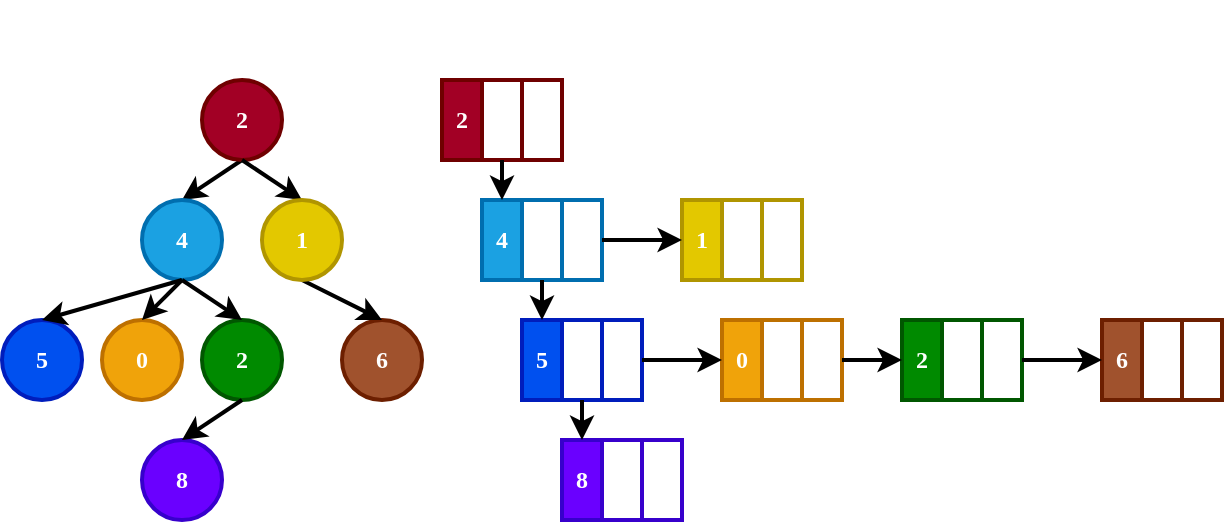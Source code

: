 <mxfile version="22.0.3" type="device">
  <diagram name="第 1 页" id="m0Fjah_jcmccOi_mhcMv">
    <mxGraphModel dx="697" dy="401" grid="1" gridSize="10" guides="1" tooltips="1" connect="1" arrows="1" fold="1" page="1" pageScale="1" pageWidth="10000" pageHeight="10000" math="0" shadow="0">
      <root>
        <mxCell id="0" />
        <mxCell id="1" parent="0" />
        <mxCell id="MaD9hL2jKA9bnfQbx7Aa-2" style="rounded=0;orthogonalLoop=1;jettySize=auto;html=1;exitX=0.5;exitY=1;exitDx=0;exitDy=0;entryX=0.5;entryY=0;entryDx=0;entryDy=0;strokeWidth=2;fontFamily=Comic Sans MS;fontStyle=1;fontColor=#FFFFFF;" edge="1" parent="1" source="MaD9hL2jKA9bnfQbx7Aa-1" target="MaD9hL2jKA9bnfQbx7Aa-3">
          <mxGeometry relative="1" as="geometry">
            <mxPoint x="520" y="340" as="targetPoint" />
          </mxGeometry>
        </mxCell>
        <mxCell id="MaD9hL2jKA9bnfQbx7Aa-1" value="2" style="ellipse;whiteSpace=wrap;html=1;strokeWidth=2;fillColor=#a20025;fontColor=#FFFFFF;strokeColor=#6F0000;fontFamily=Comic Sans MS;fontStyle=1" vertex="1" parent="1">
          <mxGeometry x="560" y="280" width="40" height="40" as="geometry" />
        </mxCell>
        <mxCell id="MaD9hL2jKA9bnfQbx7Aa-3" value="4" style="ellipse;whiteSpace=wrap;html=1;strokeWidth=2;fillColor=#1ba1e2;fontColor=#FFFFFF;strokeColor=#006EAF;fontFamily=Comic Sans MS;fontStyle=1" vertex="1" parent="1">
          <mxGeometry x="530" y="340" width="40" height="40" as="geometry" />
        </mxCell>
        <mxCell id="MaD9hL2jKA9bnfQbx7Aa-5" value="5" style="ellipse;whiteSpace=wrap;html=1;strokeWidth=2;fillColor=#0050ef;fontColor=#FFFFFF;strokeColor=#001DBC;fontFamily=Comic Sans MS;fontStyle=1" vertex="1" parent="1">
          <mxGeometry x="460" y="400" width="40" height="40" as="geometry" />
        </mxCell>
        <mxCell id="MaD9hL2jKA9bnfQbx7Aa-6" value="0" style="ellipse;whiteSpace=wrap;html=1;strokeWidth=2;fillColor=#f0a30a;fontColor=#FFFFFF;strokeColor=#BD7000;fontFamily=Comic Sans MS;fontStyle=1" vertex="1" parent="1">
          <mxGeometry x="510" y="400" width="40" height="40" as="geometry" />
        </mxCell>
        <mxCell id="MaD9hL2jKA9bnfQbx7Aa-7" value="2" style="ellipse;whiteSpace=wrap;html=1;strokeWidth=2;fillColor=#008a00;fontColor=#FFFFFF;strokeColor=#005700;fontFamily=Comic Sans MS;fontStyle=1" vertex="1" parent="1">
          <mxGeometry x="560" y="400" width="40" height="40" as="geometry" />
        </mxCell>
        <mxCell id="MaD9hL2jKA9bnfQbx7Aa-9" value="8" style="ellipse;whiteSpace=wrap;html=1;strokeWidth=2;fillColor=#6a00ff;fontColor=#FFFFFF;strokeColor=#3700CC;fontFamily=Comic Sans MS;fontStyle=1" vertex="1" parent="1">
          <mxGeometry x="530" y="460" width="40" height="40" as="geometry" />
        </mxCell>
        <mxCell id="MaD9hL2jKA9bnfQbx7Aa-10" value="6" style="ellipse;whiteSpace=wrap;html=1;strokeWidth=2;fillColor=#a0522d;fontColor=#FFFFFF;strokeColor=#6D1F00;fontFamily=Comic Sans MS;fontStyle=1" vertex="1" parent="1">
          <mxGeometry x="630" y="400" width="40" height="40" as="geometry" />
        </mxCell>
        <mxCell id="MaD9hL2jKA9bnfQbx7Aa-11" style="rounded=0;orthogonalLoop=1;jettySize=auto;html=1;exitX=0.5;exitY=1;exitDx=0;exitDy=0;entryX=0.5;entryY=0;entryDx=0;entryDy=0;strokeWidth=2;fontFamily=Comic Sans MS;fontStyle=1;fontColor=#FFFFFF;" edge="1" parent="1" source="MaD9hL2jKA9bnfQbx7Aa-1" target="MaD9hL2jKA9bnfQbx7Aa-12">
          <mxGeometry relative="1" as="geometry">
            <mxPoint x="640" y="330" as="targetPoint" />
            <mxPoint x="660" y="320" as="sourcePoint" />
          </mxGeometry>
        </mxCell>
        <mxCell id="MaD9hL2jKA9bnfQbx7Aa-16" style="rounded=0;orthogonalLoop=1;jettySize=auto;html=1;exitX=0.5;exitY=1;exitDx=0;exitDy=0;entryX=0.5;entryY=0;entryDx=0;entryDy=0;strokeWidth=2;fontFamily=Comic Sans MS;fontStyle=1;fontColor=#FFFFFF;" edge="1" parent="1" source="MaD9hL2jKA9bnfQbx7Aa-12" target="MaD9hL2jKA9bnfQbx7Aa-10">
          <mxGeometry relative="1" as="geometry" />
        </mxCell>
        <mxCell id="MaD9hL2jKA9bnfQbx7Aa-12" value="1" style="ellipse;whiteSpace=wrap;html=1;strokeWidth=2;fillColor=#e3c800;fontColor=#FFFFFF;strokeColor=#B09500;fontFamily=Comic Sans MS;fontStyle=1" vertex="1" parent="1">
          <mxGeometry x="590" y="340" width="40" height="40" as="geometry" />
        </mxCell>
        <mxCell id="MaD9hL2jKA9bnfQbx7Aa-13" style="rounded=0;orthogonalLoop=1;jettySize=auto;html=1;exitX=0.5;exitY=1;exitDx=0;exitDy=0;entryX=0.5;entryY=0;entryDx=0;entryDy=0;strokeWidth=2;fontFamily=Comic Sans MS;fontStyle=1;fontColor=#FFFFFF;" edge="1" parent="1" source="MaD9hL2jKA9bnfQbx7Aa-3" target="MaD9hL2jKA9bnfQbx7Aa-5">
          <mxGeometry relative="1" as="geometry">
            <mxPoint x="630" y="370" as="targetPoint" />
            <mxPoint x="590" y="330" as="sourcePoint" />
          </mxGeometry>
        </mxCell>
        <mxCell id="MaD9hL2jKA9bnfQbx7Aa-14" style="rounded=0;orthogonalLoop=1;jettySize=auto;html=1;exitX=0.5;exitY=1;exitDx=0;exitDy=0;entryX=0.5;entryY=0;entryDx=0;entryDy=0;strokeWidth=2;fontFamily=Comic Sans MS;fontStyle=1;fontColor=#FFFFFF;" edge="1" parent="1" source="MaD9hL2jKA9bnfQbx7Aa-3" target="MaD9hL2jKA9bnfQbx7Aa-6">
          <mxGeometry relative="1" as="geometry">
            <mxPoint x="640" y="380" as="targetPoint" />
            <mxPoint x="600" y="340" as="sourcePoint" />
          </mxGeometry>
        </mxCell>
        <mxCell id="MaD9hL2jKA9bnfQbx7Aa-15" style="rounded=0;orthogonalLoop=1;jettySize=auto;html=1;entryX=0.5;entryY=0;entryDx=0;entryDy=0;exitX=0.5;exitY=1;exitDx=0;exitDy=0;strokeWidth=2;fontFamily=Comic Sans MS;fontStyle=1;fontColor=#FFFFFF;" edge="1" parent="1" source="MaD9hL2jKA9bnfQbx7Aa-3" target="MaD9hL2jKA9bnfQbx7Aa-7">
          <mxGeometry relative="1" as="geometry">
            <mxPoint x="650" y="390" as="targetPoint" />
            <mxPoint x="540" y="400" as="sourcePoint" />
          </mxGeometry>
        </mxCell>
        <mxCell id="MaD9hL2jKA9bnfQbx7Aa-17" style="rounded=0;orthogonalLoop=1;jettySize=auto;html=1;entryX=0.5;entryY=0;entryDx=0;entryDy=0;exitX=0.5;exitY=1;exitDx=0;exitDy=0;strokeWidth=2;fontFamily=Comic Sans MS;fontStyle=1;fontColor=#FFFFFF;" edge="1" parent="1" source="MaD9hL2jKA9bnfQbx7Aa-7" target="MaD9hL2jKA9bnfQbx7Aa-9">
          <mxGeometry relative="1" as="geometry">
            <mxPoint x="600" y="450" as="targetPoint" />
            <mxPoint x="560" y="410" as="sourcePoint" />
          </mxGeometry>
        </mxCell>
        <mxCell id="MaD9hL2jKA9bnfQbx7Aa-18" value="&lt;span&gt;孩子兄弟表示法&lt;/span&gt;" style="text;html=1;align=center;verticalAlign=middle;resizable=0;points=[];autosize=1;strokeColor=none;fillColor=none;fontFamily=Comic Sans MS;strokeWidth=2;fontStyle=1;fontColor=#FFFFFF;" vertex="1" parent="1">
          <mxGeometry x="560" y="240" width="110" height="30" as="geometry" />
        </mxCell>
        <mxCell id="MaD9hL2jKA9bnfQbx7Aa-26" value="" style="group;fontFamily=Comic Sans MS;fontStyle=1;fontColor=#FFFFFF;strokeWidth=2;" vertex="1" connectable="0" parent="1">
          <mxGeometry x="680" y="280" width="60" height="40" as="geometry" />
        </mxCell>
        <mxCell id="MaD9hL2jKA9bnfQbx7Aa-20" value="2" style="whiteSpace=wrap;html=1;strokeWidth=2;fillColor=#a20025;fontColor=#FFFFFF;strokeColor=#6F0000;fontFamily=Comic Sans MS;fontStyle=1" vertex="1" parent="MaD9hL2jKA9bnfQbx7Aa-26">
          <mxGeometry width="20" height="40" as="geometry" />
        </mxCell>
        <mxCell id="MaD9hL2jKA9bnfQbx7Aa-21" value="fc" style="whiteSpace=wrap;html=1;strokeWidth=2;fillColor=none;fontColor=#FFFFFF;strokeColor=#6F0000;fontFamily=Comic Sans MS;fontStyle=1" vertex="1" parent="MaD9hL2jKA9bnfQbx7Aa-26">
          <mxGeometry x="20" width="20" height="40" as="geometry" />
        </mxCell>
        <mxCell id="MaD9hL2jKA9bnfQbx7Aa-22" value="b" style="whiteSpace=wrap;html=1;strokeWidth=2;fillColor=none;fontColor=#FFFFFF;strokeColor=#6F0000;fontFamily=Comic Sans MS;fontStyle=1" vertex="1" parent="MaD9hL2jKA9bnfQbx7Aa-26">
          <mxGeometry x="40" width="20" height="40" as="geometry" />
        </mxCell>
        <mxCell id="MaD9hL2jKA9bnfQbx7Aa-27" value="" style="group;fillColor=none;fontColor=#FFFFFF;strokeColor=#006EAF;fontFamily=Comic Sans MS;fontStyle=1;strokeWidth=2;" vertex="1" connectable="0" parent="1">
          <mxGeometry x="700" y="340" width="60" height="40" as="geometry" />
        </mxCell>
        <mxCell id="MaD9hL2jKA9bnfQbx7Aa-23" value="4" style="whiteSpace=wrap;html=1;strokeWidth=2;fillColor=#1ba1e2;fontColor=#FFFFFF;strokeColor=#006EAF;fontFamily=Comic Sans MS;fontStyle=1" vertex="1" parent="MaD9hL2jKA9bnfQbx7Aa-27">
          <mxGeometry width="20" height="40" as="geometry" />
        </mxCell>
        <mxCell id="MaD9hL2jKA9bnfQbx7Aa-24" value="fc" style="whiteSpace=wrap;html=1;strokeWidth=2;fillColor=default;fontColor=#FFFFFF;strokeColor=#006EAF;fontFamily=Comic Sans MS;fontStyle=1" vertex="1" parent="MaD9hL2jKA9bnfQbx7Aa-27">
          <mxGeometry x="20" width="20" height="40" as="geometry" />
        </mxCell>
        <mxCell id="MaD9hL2jKA9bnfQbx7Aa-25" value="b" style="whiteSpace=wrap;html=1;strokeWidth=2;fillColor=none;fontColor=#FFFFFF;strokeColor=#006EAF;fontFamily=Comic Sans MS;fontStyle=1" vertex="1" parent="MaD9hL2jKA9bnfQbx7Aa-27">
          <mxGeometry x="40" width="20" height="40" as="geometry" />
        </mxCell>
        <mxCell id="MaD9hL2jKA9bnfQbx7Aa-32" value="" style="group;fillColor=none;fontColor=#FFFFFF;strokeColor=#001DBC;fontFamily=Comic Sans MS;fontStyle=1;strokeWidth=2;" vertex="1" connectable="0" parent="1">
          <mxGeometry x="720" y="400" width="60" height="40" as="geometry" />
        </mxCell>
        <mxCell id="MaD9hL2jKA9bnfQbx7Aa-33" value="5" style="whiteSpace=wrap;html=1;strokeWidth=2;fillColor=#0050ef;fontColor=#FFFFFF;strokeColor=#001DBC;fontFamily=Comic Sans MS;fontStyle=1" vertex="1" parent="MaD9hL2jKA9bnfQbx7Aa-32">
          <mxGeometry width="20" height="40" as="geometry" />
        </mxCell>
        <mxCell id="MaD9hL2jKA9bnfQbx7Aa-34" value="fc" style="whiteSpace=wrap;html=1;strokeWidth=2;fillColor=default;fontColor=#FFFFFF;strokeColor=#001DBC;fontFamily=Comic Sans MS;fontStyle=1" vertex="1" parent="MaD9hL2jKA9bnfQbx7Aa-32">
          <mxGeometry x="20" width="20" height="40" as="geometry" />
        </mxCell>
        <mxCell id="MaD9hL2jKA9bnfQbx7Aa-35" value="b" style="whiteSpace=wrap;html=1;strokeWidth=2;fillColor=none;fontColor=#FFFFFF;strokeColor=#001DBC;fontFamily=Comic Sans MS;fontStyle=1" vertex="1" parent="MaD9hL2jKA9bnfQbx7Aa-32">
          <mxGeometry x="40" width="20" height="40" as="geometry" />
        </mxCell>
        <mxCell id="MaD9hL2jKA9bnfQbx7Aa-36" value="" style="group;fillColor=#f0a30a;fontColor=#FFFFFF;strokeColor=#BD7000;fontFamily=Comic Sans MS;fontStyle=1;strokeWidth=2;" vertex="1" connectable="0" parent="1">
          <mxGeometry x="820" y="400" width="60" height="40" as="geometry" />
        </mxCell>
        <mxCell id="MaD9hL2jKA9bnfQbx7Aa-37" value="0" style="whiteSpace=wrap;html=1;strokeWidth=2;fillColor=#f0a30a;fontColor=#FFFFFF;strokeColor=#BD7000;fontFamily=Comic Sans MS;fontStyle=1" vertex="1" parent="MaD9hL2jKA9bnfQbx7Aa-36">
          <mxGeometry width="20" height="40" as="geometry" />
        </mxCell>
        <mxCell id="MaD9hL2jKA9bnfQbx7Aa-38" value="fc" style="whiteSpace=wrap;html=1;strokeWidth=2;fillColor=default;fontColor=#FFFFFF;strokeColor=#BD7000;fontFamily=Comic Sans MS;fontStyle=1" vertex="1" parent="MaD9hL2jKA9bnfQbx7Aa-36">
          <mxGeometry x="20" width="20" height="40" as="geometry" />
        </mxCell>
        <mxCell id="MaD9hL2jKA9bnfQbx7Aa-39" value="b" style="whiteSpace=wrap;html=1;strokeWidth=2;fillColor=default;fontColor=#FFFFFF;strokeColor=#BD7000;fontFamily=Comic Sans MS;fontStyle=1" vertex="1" parent="MaD9hL2jKA9bnfQbx7Aa-36">
          <mxGeometry x="40" width="20" height="40" as="geometry" />
        </mxCell>
        <mxCell id="MaD9hL2jKA9bnfQbx7Aa-44" value="" style="group;fillColor=#008a00;fontColor=#FFFFFF;strokeColor=#005700;fontFamily=Comic Sans MS;fontStyle=1;strokeWidth=2;" vertex="1" connectable="0" parent="1">
          <mxGeometry x="910" y="400" width="60" height="40" as="geometry" />
        </mxCell>
        <mxCell id="MaD9hL2jKA9bnfQbx7Aa-45" value="2" style="whiteSpace=wrap;html=1;strokeWidth=2;fillColor=#008a00;fontColor=#FFFFFF;strokeColor=#005700;fontFamily=Comic Sans MS;fontStyle=1" vertex="1" parent="MaD9hL2jKA9bnfQbx7Aa-44">
          <mxGeometry width="20" height="40" as="geometry" />
        </mxCell>
        <mxCell id="MaD9hL2jKA9bnfQbx7Aa-46" value="fc" style="whiteSpace=wrap;html=1;strokeWidth=2;fillColor=default;fontColor=#FFFFFF;strokeColor=#005700;fontFamily=Comic Sans MS;fontStyle=1" vertex="1" parent="MaD9hL2jKA9bnfQbx7Aa-44">
          <mxGeometry x="20" width="20" height="40" as="geometry" />
        </mxCell>
        <mxCell id="MaD9hL2jKA9bnfQbx7Aa-47" value="b" style="whiteSpace=wrap;html=1;strokeWidth=2;fillColor=default;fontColor=#FFFFFF;strokeColor=#005700;fontFamily=Comic Sans MS;fontStyle=1" vertex="1" parent="MaD9hL2jKA9bnfQbx7Aa-44">
          <mxGeometry x="40" width="20" height="40" as="geometry" />
        </mxCell>
        <mxCell id="MaD9hL2jKA9bnfQbx7Aa-48" value="" style="group;fillColor=#6a00ff;fontColor=#FFFFFF;strokeColor=#3700CC;fontFamily=Comic Sans MS;fontStyle=1;strokeWidth=2;" vertex="1" connectable="0" parent="1">
          <mxGeometry x="740" y="460" width="60" height="40" as="geometry" />
        </mxCell>
        <mxCell id="MaD9hL2jKA9bnfQbx7Aa-49" value="8" style="whiteSpace=wrap;html=1;strokeWidth=2;fillColor=#6a00ff;fontColor=#FFFFFF;strokeColor=#3700CC;fontFamily=Comic Sans MS;fontStyle=1" vertex="1" parent="MaD9hL2jKA9bnfQbx7Aa-48">
          <mxGeometry width="20" height="40" as="geometry" />
        </mxCell>
        <mxCell id="MaD9hL2jKA9bnfQbx7Aa-50" value="fc" style="whiteSpace=wrap;html=1;strokeWidth=2;fillColor=default;fontColor=#FFFFFF;strokeColor=#3700CC;fontFamily=Comic Sans MS;fontStyle=1" vertex="1" parent="MaD9hL2jKA9bnfQbx7Aa-48">
          <mxGeometry x="20" width="20" height="40" as="geometry" />
        </mxCell>
        <mxCell id="MaD9hL2jKA9bnfQbx7Aa-51" value="b" style="whiteSpace=wrap;html=1;strokeWidth=2;fillColor=default;fontColor=#FFFFFF;strokeColor=#3700CC;fontFamily=Comic Sans MS;fontStyle=1" vertex="1" parent="MaD9hL2jKA9bnfQbx7Aa-48">
          <mxGeometry x="40" width="20" height="40" as="geometry" />
        </mxCell>
        <mxCell id="MaD9hL2jKA9bnfQbx7Aa-52" value="" style="group;fillColor=#e3c800;fontColor=#FFFFFF;strokeColor=#B09500;fontFamily=Comic Sans MS;fontStyle=1;strokeWidth=2;" vertex="1" connectable="0" parent="1">
          <mxGeometry x="800" y="340" width="60" height="40" as="geometry" />
        </mxCell>
        <mxCell id="MaD9hL2jKA9bnfQbx7Aa-53" value="1" style="whiteSpace=wrap;html=1;strokeWidth=2;fillColor=#e3c800;fontColor=#FFFFFF;strokeColor=#B09500;fontFamily=Comic Sans MS;fontStyle=1" vertex="1" parent="MaD9hL2jKA9bnfQbx7Aa-52">
          <mxGeometry width="20" height="40" as="geometry" />
        </mxCell>
        <mxCell id="MaD9hL2jKA9bnfQbx7Aa-54" value="fc" style="whiteSpace=wrap;html=1;strokeWidth=2;fillColor=default;fontColor=#FFFFFF;strokeColor=#B09500;fontFamily=Comic Sans MS;fontStyle=1" vertex="1" parent="MaD9hL2jKA9bnfQbx7Aa-52">
          <mxGeometry x="20" width="20" height="40" as="geometry" />
        </mxCell>
        <mxCell id="MaD9hL2jKA9bnfQbx7Aa-55" value="b" style="whiteSpace=wrap;html=1;strokeWidth=2;fillColor=default;fontColor=#FFFFFF;strokeColor=#B09500;fontFamily=Comic Sans MS;fontStyle=1" vertex="1" parent="MaD9hL2jKA9bnfQbx7Aa-52">
          <mxGeometry x="40" width="20" height="40" as="geometry" />
        </mxCell>
        <mxCell id="MaD9hL2jKA9bnfQbx7Aa-56" value="" style="group;fillColor=#a0522d;fontColor=#ffffff;strokeColor=#6D1F00;fontFamily=Comic Sans MS;fontStyle=1;strokeWidth=2;" vertex="1" connectable="0" parent="1">
          <mxGeometry x="1010" y="400" width="60" height="40" as="geometry" />
        </mxCell>
        <mxCell id="MaD9hL2jKA9bnfQbx7Aa-57" value="6" style="whiteSpace=wrap;html=1;strokeWidth=2;fillColor=#a0522d;fontColor=#ffffff;strokeColor=#6D1F00;fontFamily=Comic Sans MS;fontStyle=1" vertex="1" parent="MaD9hL2jKA9bnfQbx7Aa-56">
          <mxGeometry width="20" height="40" as="geometry" />
        </mxCell>
        <mxCell id="MaD9hL2jKA9bnfQbx7Aa-58" value="fc" style="whiteSpace=wrap;html=1;strokeWidth=2;fillColor=default;fontColor=#ffffff;strokeColor=#6D1F00;fontFamily=Comic Sans MS;fontStyle=1" vertex="1" parent="MaD9hL2jKA9bnfQbx7Aa-56">
          <mxGeometry x="20" width="20" height="40" as="geometry" />
        </mxCell>
        <mxCell id="MaD9hL2jKA9bnfQbx7Aa-59" value="b" style="whiteSpace=wrap;html=1;strokeWidth=2;fillColor=default;fontColor=#ffffff;strokeColor=#6D1F00;fontFamily=Comic Sans MS;fontStyle=1" vertex="1" parent="MaD9hL2jKA9bnfQbx7Aa-56">
          <mxGeometry x="40" width="20" height="40" as="geometry" />
        </mxCell>
        <mxCell id="MaD9hL2jKA9bnfQbx7Aa-60" style="rounded=0;orthogonalLoop=1;jettySize=auto;html=1;exitX=0.5;exitY=1;exitDx=0;exitDy=0;entryX=0.5;entryY=0;entryDx=0;entryDy=0;strokeWidth=2;fontStyle=1;fontFamily=Comic Sans MS;" edge="1" parent="1" source="MaD9hL2jKA9bnfQbx7Aa-21" target="MaD9hL2jKA9bnfQbx7Aa-23">
          <mxGeometry relative="1" as="geometry" />
        </mxCell>
        <mxCell id="MaD9hL2jKA9bnfQbx7Aa-62" style="rounded=0;orthogonalLoop=1;jettySize=auto;html=1;exitX=0.5;exitY=1;exitDx=0;exitDy=0;entryX=0.5;entryY=0;entryDx=0;entryDy=0;strokeWidth=2;fontStyle=1;fontFamily=Comic Sans MS;" edge="1" parent="1" source="MaD9hL2jKA9bnfQbx7Aa-24" target="MaD9hL2jKA9bnfQbx7Aa-33">
          <mxGeometry relative="1" as="geometry" />
        </mxCell>
        <mxCell id="MaD9hL2jKA9bnfQbx7Aa-63" style="rounded=0;orthogonalLoop=1;jettySize=auto;html=1;exitX=0.5;exitY=1;exitDx=0;exitDy=0;entryX=0.5;entryY=0;entryDx=0;entryDy=0;strokeWidth=2;fontStyle=1;fontFamily=Comic Sans MS;" edge="1" parent="1" source="MaD9hL2jKA9bnfQbx7Aa-34" target="MaD9hL2jKA9bnfQbx7Aa-49">
          <mxGeometry relative="1" as="geometry">
            <mxPoint x="750" y="520" as="sourcePoint" />
          </mxGeometry>
        </mxCell>
        <mxCell id="MaD9hL2jKA9bnfQbx7Aa-64" style="rounded=0;orthogonalLoop=1;jettySize=auto;html=1;exitX=1;exitY=0.5;exitDx=0;exitDy=0;entryX=0;entryY=0.5;entryDx=0;entryDy=0;strokeWidth=2;fontStyle=1;fontFamily=Comic Sans MS;" edge="1" parent="1" source="MaD9hL2jKA9bnfQbx7Aa-35" target="MaD9hL2jKA9bnfQbx7Aa-37">
          <mxGeometry relative="1" as="geometry" />
        </mxCell>
        <mxCell id="MaD9hL2jKA9bnfQbx7Aa-65" style="rounded=0;orthogonalLoop=1;jettySize=auto;html=1;exitX=1;exitY=0.5;exitDx=0;exitDy=0;strokeWidth=2;fontStyle=1;fontFamily=Comic Sans MS;" edge="1" parent="1" source="MaD9hL2jKA9bnfQbx7Aa-39" target="MaD9hL2jKA9bnfQbx7Aa-45">
          <mxGeometry relative="1" as="geometry" />
        </mxCell>
        <mxCell id="MaD9hL2jKA9bnfQbx7Aa-66" style="rounded=0;orthogonalLoop=1;jettySize=auto;html=1;exitX=1;exitY=0.5;exitDx=0;exitDy=0;entryX=0;entryY=0.5;entryDx=0;entryDy=0;strokeWidth=2;fontStyle=1;fontFamily=Comic Sans MS;" edge="1" parent="1" source="MaD9hL2jKA9bnfQbx7Aa-25" target="MaD9hL2jKA9bnfQbx7Aa-53">
          <mxGeometry relative="1" as="geometry" />
        </mxCell>
        <mxCell id="MaD9hL2jKA9bnfQbx7Aa-67" style="rounded=0;orthogonalLoop=1;jettySize=auto;html=1;exitX=1;exitY=0.5;exitDx=0;exitDy=0;entryX=0;entryY=0.5;entryDx=0;entryDy=0;strokeWidth=2;fontStyle=1;fontFamily=Comic Sans MS;" edge="1" parent="1" source="MaD9hL2jKA9bnfQbx7Aa-47" target="MaD9hL2jKA9bnfQbx7Aa-57">
          <mxGeometry relative="1" as="geometry" />
        </mxCell>
      </root>
    </mxGraphModel>
  </diagram>
</mxfile>
